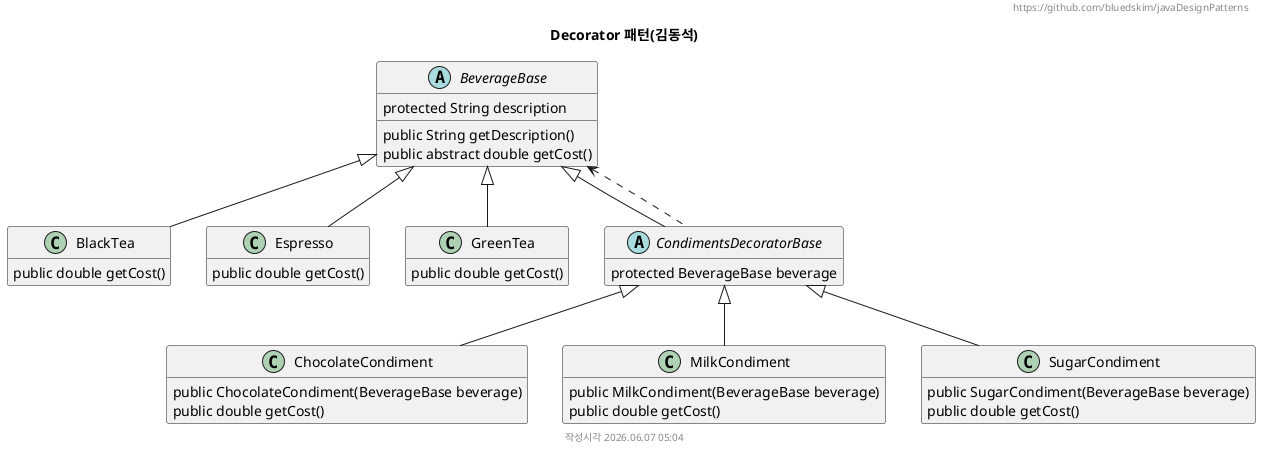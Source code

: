 @startuml Decorator 패턴(김동석)

hide empty members
hide empty methods

title Decorator 패턴(김동석)
header https://github.com/bluedskim/javaDesignPatterns
footer 작성시각 %date("yyyy.MM.dd' 'HH:mm")

abstract class BeverageBase {
	protected String description
	public String getDescription()
	public abstract double getCost()
}

class BlackTea {
	public double getCost()
}

class Espresso {
	public double getCost()
}

class GreenTea {
	public double getCost()
}

abstract class CondimentsDecoratorBase {
	protected BeverageBase beverage
}

class ChocolateCondiment {
	public ChocolateCondiment(BeverageBase beverage)
	public double getCost()
}

class MilkCondiment {
	public MilkCondiment(BeverageBase beverage)
	public double getCost()
}

class SugarCondiment {
	public SugarCondiment(BeverageBase beverage)
	public double getCost()
}

BeverageBase <|-- BlackTea
BeverageBase <|-- Espresso
BeverageBase <|-- GreenTea
BeverageBase <|-- CondimentsDecoratorBase
BeverageBase <.. CondimentsDecoratorBase

CondimentsDecoratorBase <|-- ChocolateCondiment
CondimentsDecoratorBase <|-- MilkCondiment
CondimentsDecoratorBase <|-- SugarCondiment
@enduml